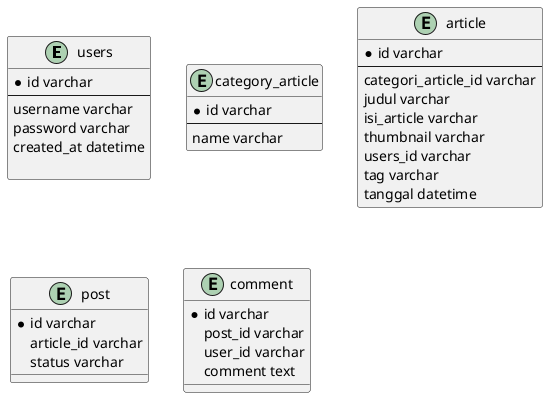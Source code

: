@startuml testdot
entity users{
    * id varchar
    --
    username varchar
    password varchar
    created_at datetime

}

entity category_article{
    * id varchar 
    --
    name varchar
}

entity article{
    * id varchar
    --
    categori_article_id varchar
    judul varchar
    isi_article varchar
    thumbnail varchar 
    users_id varchar
    tag varchar
    tanggal datetime
}

entity post {
    * id varchar
    article_id varchar
    status varchar
}

entity comment {
    * id varchar
    post_id varchar
    user_id varchar
    comment text 
}



@endunl

